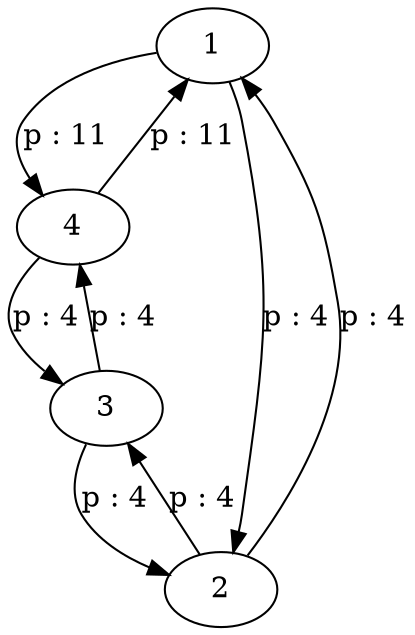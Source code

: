 digraph G {
	1 -> 4 [label="p : 11"]
	1 -> 2 [label="p : 4"]
	2 -> 3 [label="p : 4"]
	2 -> 1 [label="p : 4"]
	3 -> 2 [label="p : 4"]
	3 -> 4 [label="p : 4"]
	4 -> 3 [label="p : 4"]
	4 -> 1 [label="p : 11"]
}
